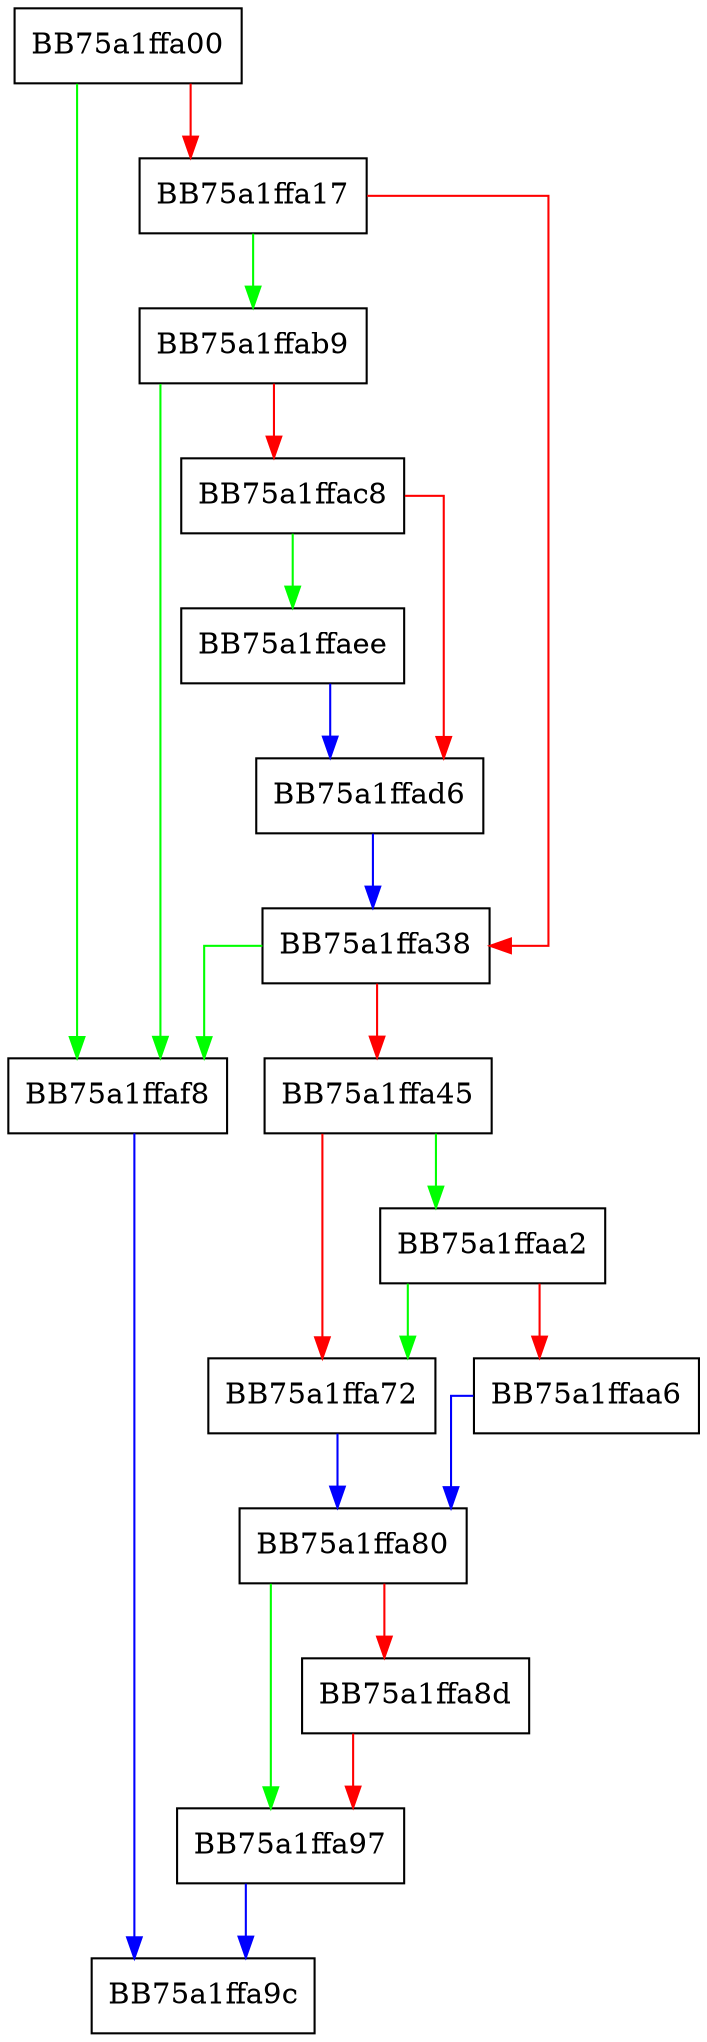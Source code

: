 digraph IsFileExists {
  node [shape="box"];
  graph [splines=ortho];
  BB75a1ffa00 -> BB75a1ffaf8 [color="green"];
  BB75a1ffa00 -> BB75a1ffa17 [color="red"];
  BB75a1ffa17 -> BB75a1ffab9 [color="green"];
  BB75a1ffa17 -> BB75a1ffa38 [color="red"];
  BB75a1ffa38 -> BB75a1ffaf8 [color="green"];
  BB75a1ffa38 -> BB75a1ffa45 [color="red"];
  BB75a1ffa45 -> BB75a1ffaa2 [color="green"];
  BB75a1ffa45 -> BB75a1ffa72 [color="red"];
  BB75a1ffa72 -> BB75a1ffa80 [color="blue"];
  BB75a1ffa80 -> BB75a1ffa97 [color="green"];
  BB75a1ffa80 -> BB75a1ffa8d [color="red"];
  BB75a1ffa8d -> BB75a1ffa97 [color="red"];
  BB75a1ffa97 -> BB75a1ffa9c [color="blue"];
  BB75a1ffaa2 -> BB75a1ffa72 [color="green"];
  BB75a1ffaa2 -> BB75a1ffaa6 [color="red"];
  BB75a1ffaa6 -> BB75a1ffa80 [color="blue"];
  BB75a1ffab9 -> BB75a1ffaf8 [color="green"];
  BB75a1ffab9 -> BB75a1ffac8 [color="red"];
  BB75a1ffac8 -> BB75a1ffaee [color="green"];
  BB75a1ffac8 -> BB75a1ffad6 [color="red"];
  BB75a1ffad6 -> BB75a1ffa38 [color="blue"];
  BB75a1ffaee -> BB75a1ffad6 [color="blue"];
  BB75a1ffaf8 -> BB75a1ffa9c [color="blue"];
}